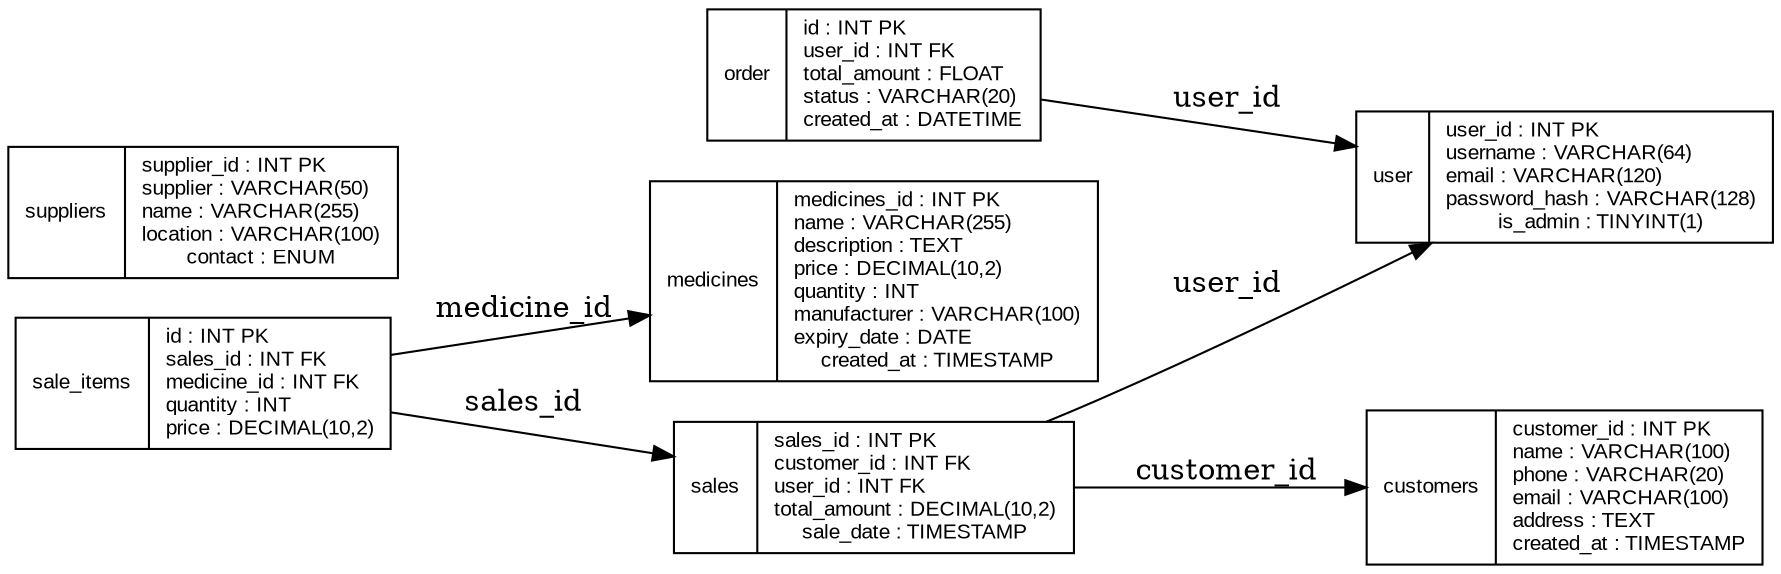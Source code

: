 digraph PharmacyManagement {
    rankdir=LR;
    node [shape=record, fontsize=10, fontname="Arial"];

    customers [label="{customers|customer_id : INT PK\lname : VARCHAR(100)\lphone : VARCHAR(20)\lemail : VARCHAR(100)\laddress : TEXT\lcreated_at : TIMESTAMP}"];
    medicines [label="{medicines|medicines_id : INT PK\lname : VARCHAR(255)\ldescription : TEXT\lprice : DECIMAL(10,2)\lquantity : INT\lmanufacturer : VARCHAR(100)\lexpiry_date : DATE\lcreated_at : TIMESTAMP}"];
    suppliers [label="{suppliers|supplier_id : INT PK\lsupplier : VARCHAR(50)\lname : VARCHAR(255)\llocation : VARCHAR(100)\lcontact : ENUM}"];
    user [label="{user|user_id : INT PK\lusername : VARCHAR(64)\lemail : VARCHAR(120)\lpassword_hash : VARCHAR(128)\lis_admin : TINYINT(1)}"];
    sales [label="{sales|sales_id : INT PK\lcustomer_id : INT FK\luser_id : INT FK\ltotal_amount : DECIMAL(10,2)\lsale_date : TIMESTAMP}"];
    sale_items [label="{sale_items|id : INT PK\lsales_id : INT FK\lmedicine_id : INT FK\lquantity : INT\lprice : DECIMAL(10,2)}"];
    order [label="{order|id : INT PK\luser_id : INT FK\ltotal_amount : FLOAT\lstatus : VARCHAR(20)\lcreated_at : DATETIME}"];

    sales -> customers [label="customer_id"];
    sales -> user [label="user_id"];
    sale_items -> sales [label="sales_id"];
    sale_items -> medicines [label="medicine_id"];
    order -> user [label="user_id"];
}
